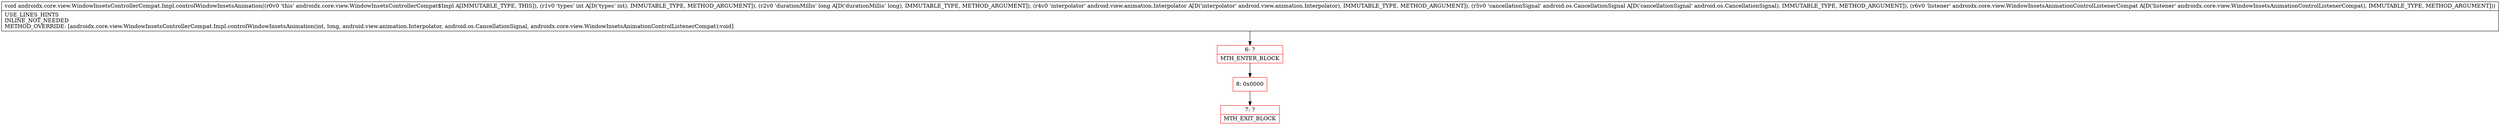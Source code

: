 digraph "CFG forandroidx.core.view.WindowInsetsControllerCompat.Impl.controlWindowInsetsAnimation(IJLandroid\/view\/animation\/Interpolator;Landroid\/os\/CancellationSignal;Landroidx\/core\/view\/WindowInsetsAnimationControlListenerCompat;)V" {
subgraph cluster_Region_1299581875 {
label = "R(0)";
node [shape=record,color=blue];
}
Node_6 [shape=record,color=red,label="{6\:\ ?|MTH_ENTER_BLOCK\l}"];
Node_8 [shape=record,color=red,label="{8\:\ 0x0000}"];
Node_7 [shape=record,color=red,label="{7\:\ ?|MTH_EXIT_BLOCK\l}"];
MethodNode[shape=record,label="{void androidx.core.view.WindowInsetsControllerCompat.Impl.controlWindowInsetsAnimation((r0v0 'this' androidx.core.view.WindowInsetsControllerCompat$Impl A[IMMUTABLE_TYPE, THIS]), (r1v0 'types' int A[D('types' int), IMMUTABLE_TYPE, METHOD_ARGUMENT]), (r2v0 'durationMillis' long A[D('durationMillis' long), IMMUTABLE_TYPE, METHOD_ARGUMENT]), (r4v0 'interpolator' android.view.animation.Interpolator A[D('interpolator' android.view.animation.Interpolator), IMMUTABLE_TYPE, METHOD_ARGUMENT]), (r5v0 'cancellationSignal' android.os.CancellationSignal A[D('cancellationSignal' android.os.CancellationSignal), IMMUTABLE_TYPE, METHOD_ARGUMENT]), (r6v0 'listener' androidx.core.view.WindowInsetsAnimationControlListenerCompat A[D('listener' androidx.core.view.WindowInsetsAnimationControlListenerCompat), IMMUTABLE_TYPE, METHOD_ARGUMENT]))  | USE_LINES_HINTS\lINLINE_NOT_NEEDED\lMETHOD_OVERRIDE: [androidx.core.view.WindowInsetsControllerCompat.Impl.controlWindowInsetsAnimation(int, long, android.view.animation.Interpolator, android.os.CancellationSignal, androidx.core.view.WindowInsetsAnimationControlListenerCompat):void]\l}"];
MethodNode -> Node_6;Node_6 -> Node_8;
Node_8 -> Node_7;
}

